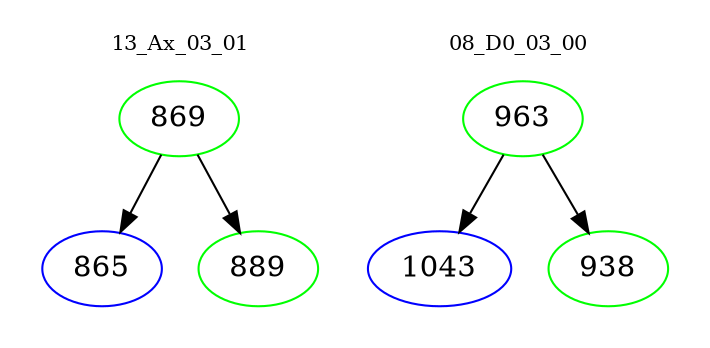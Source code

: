 digraph{
subgraph cluster_0 {
color = white
label = "13_Ax_03_01";
fontsize=10;
T0_869 [label="869", color="green"]
T0_869 -> T0_865 [color="black"]
T0_865 [label="865", color="blue"]
T0_869 -> T0_889 [color="black"]
T0_889 [label="889", color="green"]
}
subgraph cluster_1 {
color = white
label = "08_D0_03_00";
fontsize=10;
T1_963 [label="963", color="green"]
T1_963 -> T1_1043 [color="black"]
T1_1043 [label="1043", color="blue"]
T1_963 -> T1_938 [color="black"]
T1_938 [label="938", color="green"]
}
}

